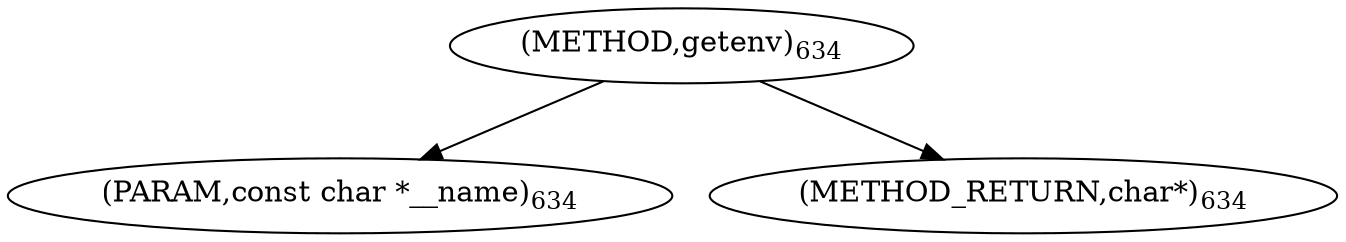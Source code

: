 digraph "getenv" {  
"33332" [label = <(METHOD,getenv)<SUB>634</SUB>> ]
"33333" [label = <(PARAM,const char *__name)<SUB>634</SUB>> ]
"33334" [label = <(METHOD_RETURN,char*)<SUB>634</SUB>> ]
  "33332" -> "33333" 
  "33332" -> "33334" 
}
